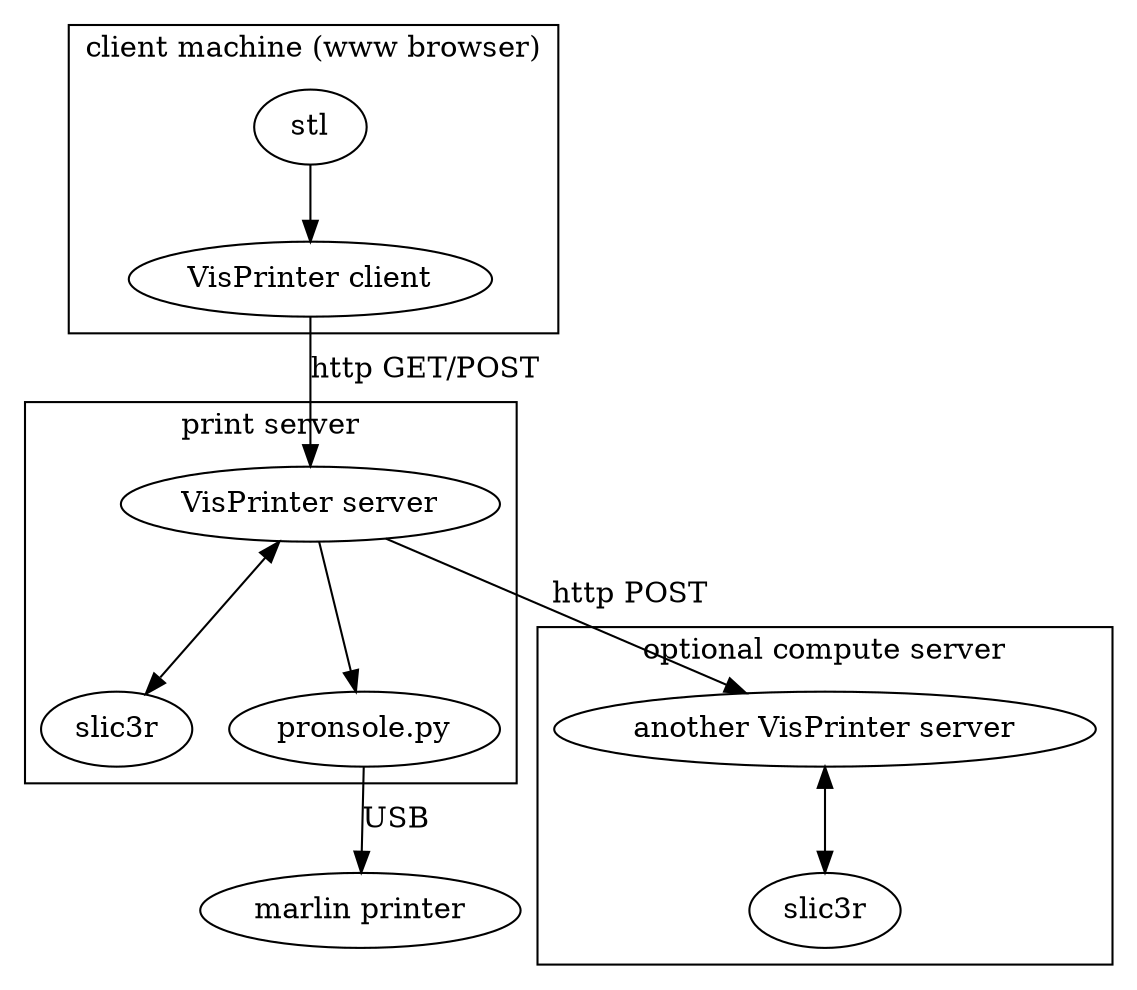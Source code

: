 strict digraph G {

	stl

	subgraph cluster_2 {
		label = "client machine (www browser)";
		"stl" -> "VisPrinter client"
	}
	subgraph cluster_3 {
		label="print server";
		"VisPrinter server" ->	"slic3r"  [dir=both]
		"VisPrinter server" -> "pronsole.py";
	}
	"pronsole.py"  -> "marlin printer" [label="USB"] ; 
	subgraph cluster_4 {
		label="optional compute server";
		"slic3r2" [label="slic3r"];
		"another VisPrinter server" ->  "slic3r2" [dir=both]
	}

	"VisPrinter client" -> "VisPrinter server"  [label="http GET/POST"];
	"VisPrinter server" -> "another VisPrinter server"  [label="http POST"];
}

